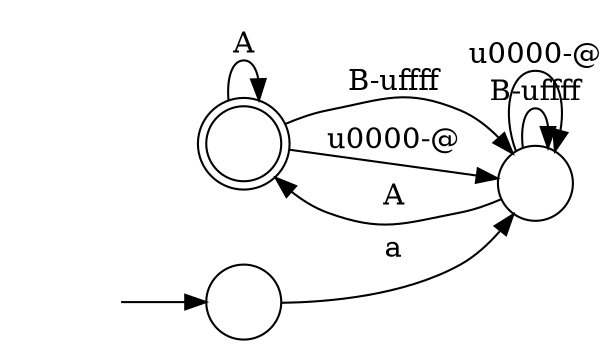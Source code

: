 digraph Automaton {
  rankdir = LR;
  0 [shape=doublecircle,label=""];
  0 -> 0 [label="A"]
  0 -> 1 [label="B-\uffff"]
  0 -> 1 [label="\u0000-@"]
  1 [shape=circle,label=""];
  1 -> 0 [label="A"]
  1 -> 1 [label="B-\uffff"]
  1 -> 1 [label="\u0000-@"]
  2 [shape=circle,label=""];
  initial [shape=plaintext,label=""];
  initial -> 2
  2 -> 1 [label="a"]
}

